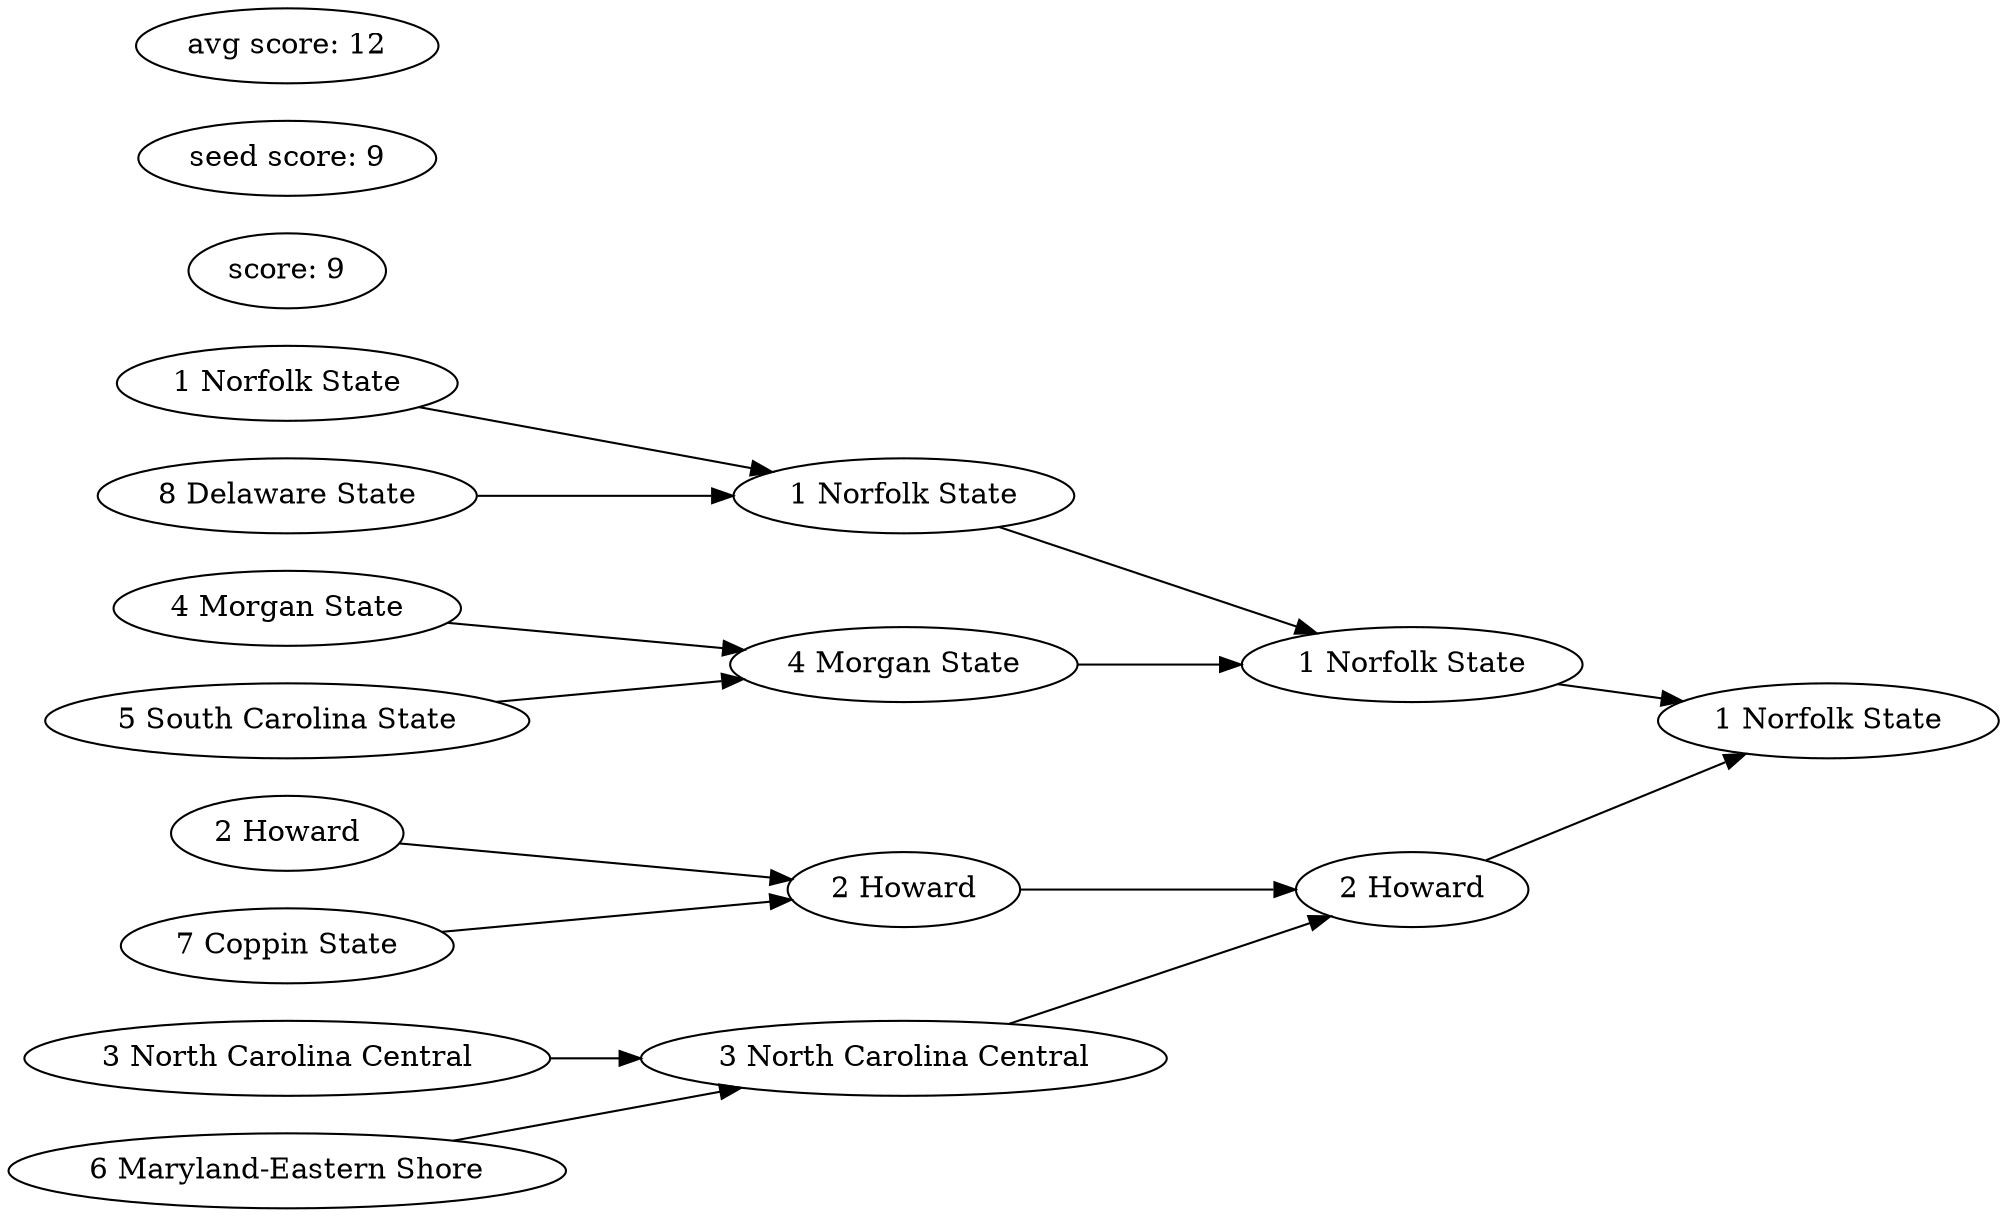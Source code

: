 digraph {
graph [rankdir=LR];"t1" [label="1 Norfolk State"];
"t2" [label="1 Norfolk State"];
"t3" [label="1 Norfolk State"];
"t4" [label="1 Norfolk State"];
"t5" [label="8 Delaware State"];
"t4" -> "t3";
"t5" -> "t3";
"t6" [label="4 Morgan State"];
"t7" [label="4 Morgan State"];
"t8" [label="5 South Carolina State"];
"t7" -> "t6";
"t8" -> "t6";
"t3" -> "t2";
"t6" -> "t2";
"t9" [label="2 Howard"];
"t10" [label="2 Howard"];
"t11" [label="2 Howard"];
"t12" [label="7 Coppin State"];
"t11" -> "t10";
"t12" -> "t10";
"t13" [label="3 North Carolina Central"];
"t14" [label="3 North Carolina Central"];
"t15" [label="6 Maryland-Eastern Shore"];
"t14" -> "t13";
"t15" -> "t13";
"t10" -> "t9";
"t13" -> "t9";
"t2" -> "t1";
"t9" -> "t1";
score [label="score: 9"];
seed [label="seed score: 9"];
max [label="avg score: 12"];
}
